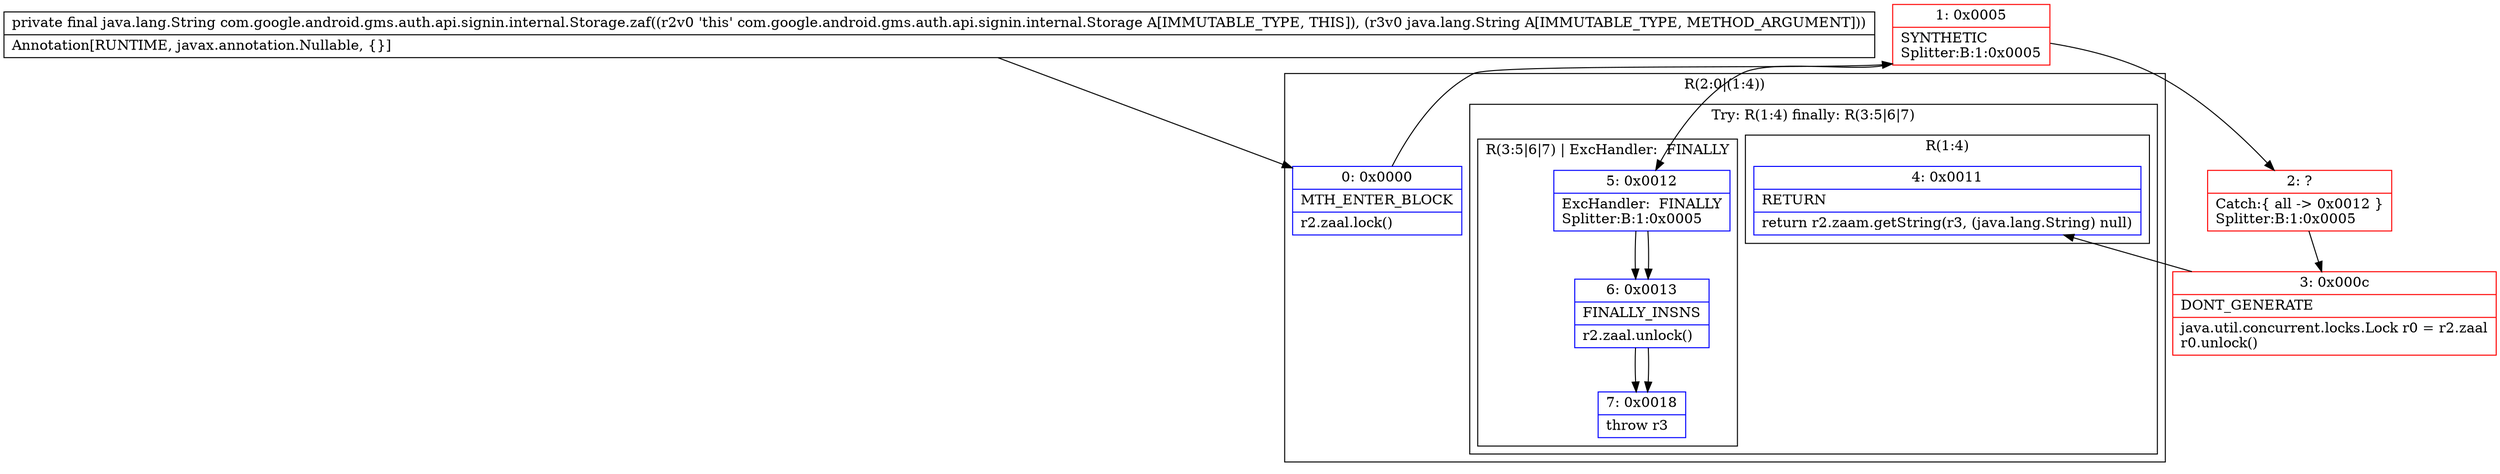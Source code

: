 digraph "CFG forcom.google.android.gms.auth.api.signin.internal.Storage.zaf(Ljava\/lang\/String;)Ljava\/lang\/String;" {
subgraph cluster_Region_1731474489 {
label = "R(2:0|(1:4))";
node [shape=record,color=blue];
Node_0 [shape=record,label="{0\:\ 0x0000|MTH_ENTER_BLOCK\l|r2.zaal.lock()\l}"];
subgraph cluster_TryCatchRegion_779823938 {
label = "Try: R(1:4) finally: R(3:5|6|7)";
node [shape=record,color=blue];
subgraph cluster_Region_539971263 {
label = "R(1:4)";
node [shape=record,color=blue];
Node_4 [shape=record,label="{4\:\ 0x0011|RETURN\l|return r2.zaam.getString(r3, (java.lang.String) null)\l}"];
}
subgraph cluster_Region_1421874860 {
label = "R(3:5|6|7) | ExcHandler:  FINALLY\l";
node [shape=record,color=blue];
Node_5 [shape=record,label="{5\:\ 0x0012|ExcHandler:  FINALLY\lSplitter:B:1:0x0005\l}"];
Node_6 [shape=record,label="{6\:\ 0x0013|FINALLY_INSNS\l|r2.zaal.unlock()\l}"];
Node_7 [shape=record,label="{7\:\ 0x0018|throw r3\l}"];
}
}
}
subgraph cluster_Region_1421874860 {
label = "R(3:5|6|7) | ExcHandler:  FINALLY\l";
node [shape=record,color=blue];
Node_5 [shape=record,label="{5\:\ 0x0012|ExcHandler:  FINALLY\lSplitter:B:1:0x0005\l}"];
Node_6 [shape=record,label="{6\:\ 0x0013|FINALLY_INSNS\l|r2.zaal.unlock()\l}"];
Node_7 [shape=record,label="{7\:\ 0x0018|throw r3\l}"];
}
Node_1 [shape=record,color=red,label="{1\:\ 0x0005|SYNTHETIC\lSplitter:B:1:0x0005\l}"];
Node_2 [shape=record,color=red,label="{2\:\ ?|Catch:\{ all \-\> 0x0012 \}\lSplitter:B:1:0x0005\l}"];
Node_3 [shape=record,color=red,label="{3\:\ 0x000c|DONT_GENERATE\l|java.util.concurrent.locks.Lock r0 = r2.zaal\lr0.unlock()\l}"];
MethodNode[shape=record,label="{private final java.lang.String com.google.android.gms.auth.api.signin.internal.Storage.zaf((r2v0 'this' com.google.android.gms.auth.api.signin.internal.Storage A[IMMUTABLE_TYPE, THIS]), (r3v0 java.lang.String A[IMMUTABLE_TYPE, METHOD_ARGUMENT]))  | Annotation[RUNTIME, javax.annotation.Nullable, \{\}]\l}"];
MethodNode -> Node_0;
Node_0 -> Node_1;
Node_5 -> Node_6;
Node_6 -> Node_7;
Node_5 -> Node_6;
Node_6 -> Node_7;
Node_1 -> Node_2;
Node_1 -> Node_5;
Node_2 -> Node_3;
Node_3 -> Node_4;
}

